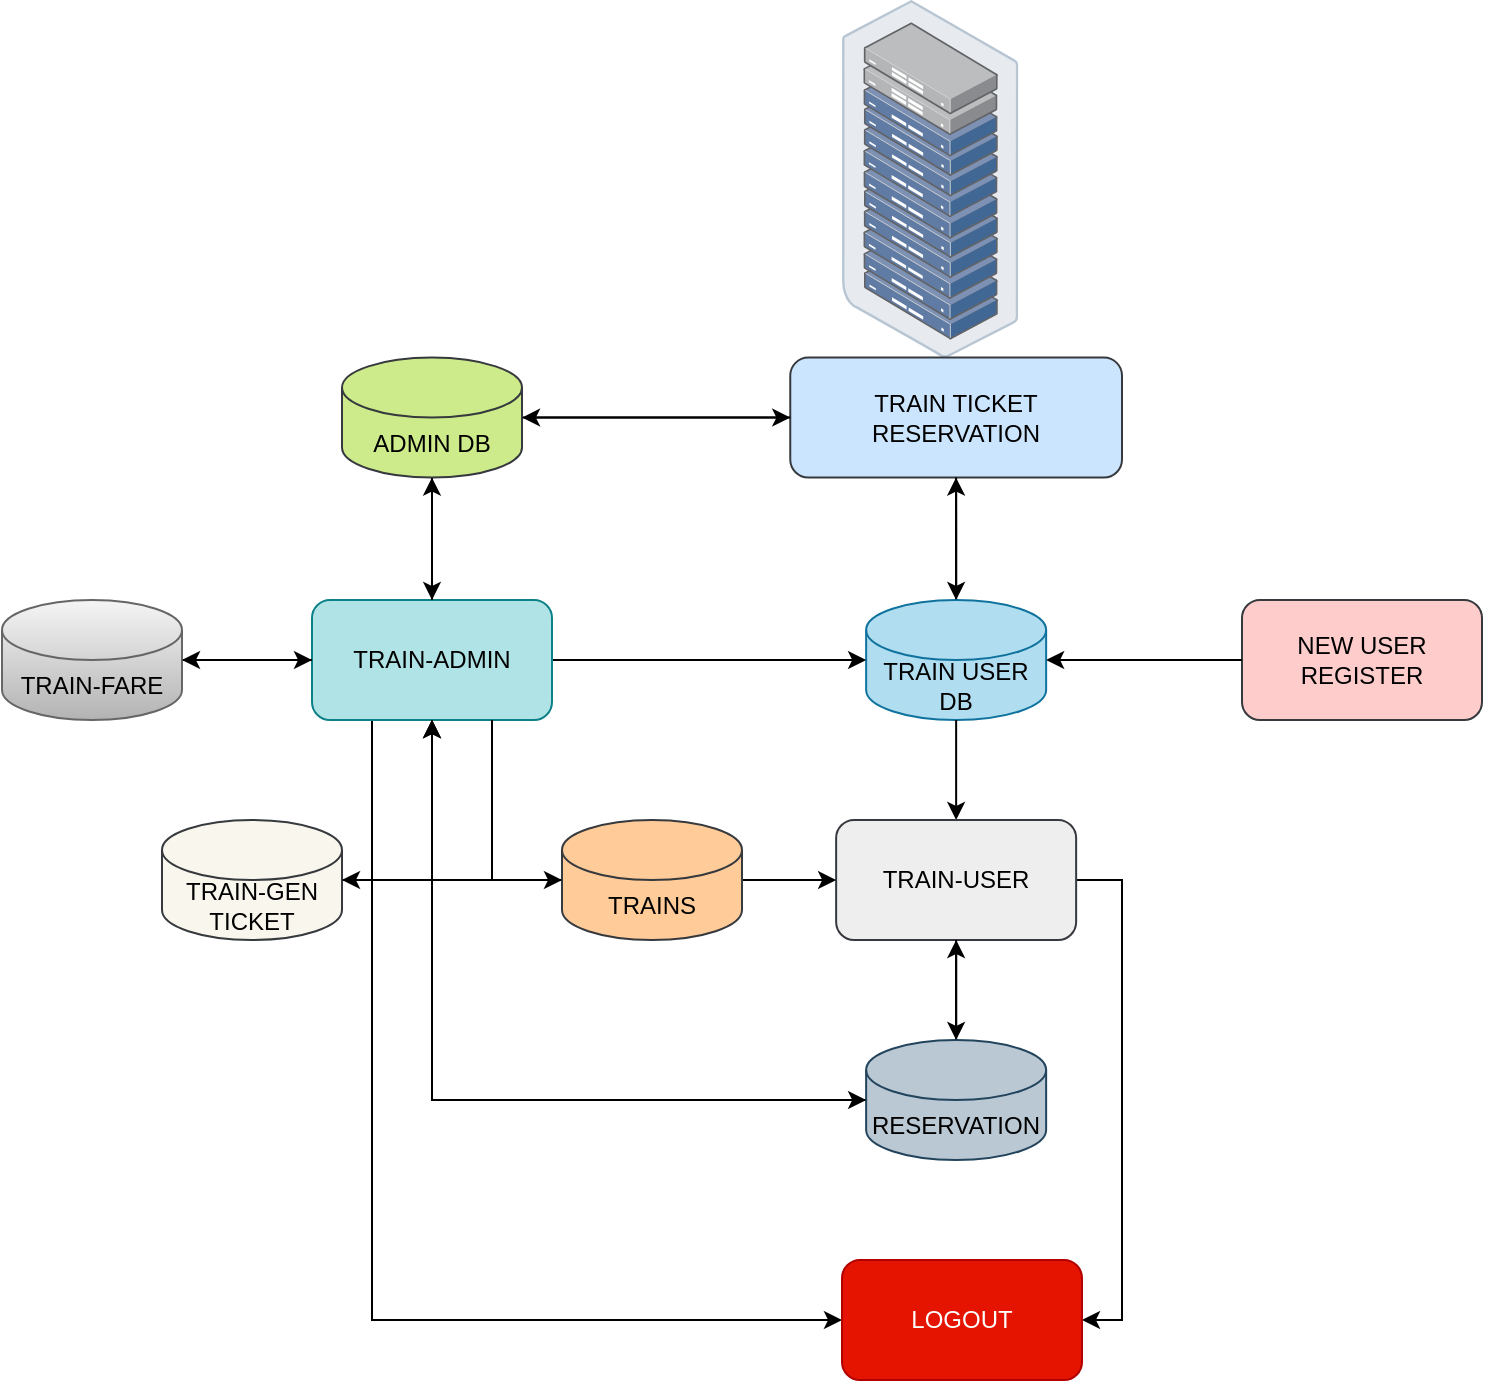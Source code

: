 <mxfile version="22.0.0" type="device">
  <diagram name="Page-1" id="IcYI93ME0N--H37FZ3eT">
    <mxGraphModel dx="1886" dy="1626" grid="1" gridSize="10" guides="1" tooltips="1" connect="1" arrows="1" fold="1" page="1" pageScale="1" pageWidth="850" pageHeight="1100" math="0" shadow="0">
      <root>
        <mxCell id="0" />
        <mxCell id="1" parent="0" />
        <mxCell id="uQxzIOvWOeLOxxspnTJq-66" value="" style="image;points=[];aspect=fixed;html=1;align=center;shadow=0;dashed=0;image=img/lib/allied_telesis/storage/Datacenter_Server_Rack_ToR.svg;" parent="1" vertex="1">
          <mxGeometry x="100" y="-1070" width="88.2" height="178.8" as="geometry" />
        </mxCell>
        <mxCell id="uQxzIOvWOeLOxxspnTJq-67" value="TRAIN TICKET RESERVATION" style="rounded=1;whiteSpace=wrap;html=1;fillColor=#cce5ff;strokeColor=#36393d;" parent="1" vertex="1">
          <mxGeometry x="74.13" y="-891.2" width="165.87" height="60" as="geometry" />
        </mxCell>
        <mxCell id="uQxzIOvWOeLOxxspnTJq-69" style="edgeStyle=orthogonalEdgeStyle;rounded=0;orthogonalLoop=1;jettySize=auto;html=1;entryX=0;entryY=0.5;entryDx=0;entryDy=0;" parent="1" source="uQxzIOvWOeLOxxspnTJq-68" target="uQxzIOvWOeLOxxspnTJq-67" edge="1">
          <mxGeometry relative="1" as="geometry" />
        </mxCell>
        <mxCell id="uQxzIOvWOeLOxxspnTJq-78" style="edgeStyle=orthogonalEdgeStyle;rounded=0;orthogonalLoop=1;jettySize=auto;html=1;entryX=0.5;entryY=0;entryDx=0;entryDy=0;" parent="1" source="uQxzIOvWOeLOxxspnTJq-68" target="uQxzIOvWOeLOxxspnTJq-75" edge="1">
          <mxGeometry relative="1" as="geometry" />
        </mxCell>
        <mxCell id="uQxzIOvWOeLOxxspnTJq-68" value="ADMIN DB" style="shape=cylinder3;whiteSpace=wrap;html=1;boundedLbl=1;backgroundOutline=1;size=15;fillColor=#cdeb8b;strokeColor=#36393d;" parent="1" vertex="1">
          <mxGeometry x="-150" y="-891.2" width="90" height="60" as="geometry" />
        </mxCell>
        <mxCell id="uQxzIOvWOeLOxxspnTJq-70" style="edgeStyle=orthogonalEdgeStyle;rounded=0;orthogonalLoop=1;jettySize=auto;html=1;entryX=1;entryY=0.5;entryDx=0;entryDy=0;entryPerimeter=0;" parent="1" source="uQxzIOvWOeLOxxspnTJq-67" target="uQxzIOvWOeLOxxspnTJq-68" edge="1">
          <mxGeometry relative="1" as="geometry" />
        </mxCell>
        <mxCell id="uQxzIOvWOeLOxxspnTJq-73" style="edgeStyle=orthogonalEdgeStyle;rounded=0;orthogonalLoop=1;jettySize=auto;html=1;exitX=0.5;exitY=0;exitDx=0;exitDy=0;exitPerimeter=0;" parent="1" source="uQxzIOvWOeLOxxspnTJq-71" target="uQxzIOvWOeLOxxspnTJq-67" edge="1">
          <mxGeometry relative="1" as="geometry" />
        </mxCell>
        <mxCell id="uQxzIOvWOeLOxxspnTJq-71" value="TRAIN USER DB" style="shape=cylinder3;whiteSpace=wrap;html=1;boundedLbl=1;backgroundOutline=1;size=15;fillColor=#b1ddf0;strokeColor=#10739e;" parent="1" vertex="1">
          <mxGeometry x="112.07" y="-770" width="90" height="60" as="geometry" />
        </mxCell>
        <mxCell id="uQxzIOvWOeLOxxspnTJq-74" style="edgeStyle=orthogonalEdgeStyle;rounded=0;orthogonalLoop=1;jettySize=auto;html=1;entryX=0.5;entryY=0;entryDx=0;entryDy=0;entryPerimeter=0;" parent="1" source="uQxzIOvWOeLOxxspnTJq-67" target="uQxzIOvWOeLOxxspnTJq-71" edge="1">
          <mxGeometry relative="1" as="geometry" />
        </mxCell>
        <mxCell id="uQxzIOvWOeLOxxspnTJq-79" style="edgeStyle=orthogonalEdgeStyle;rounded=0;orthogonalLoop=1;jettySize=auto;html=1;" parent="1" source="uQxzIOvWOeLOxxspnTJq-75" target="uQxzIOvWOeLOxxspnTJq-71" edge="1">
          <mxGeometry relative="1" as="geometry" />
        </mxCell>
        <mxCell id="uQxzIOvWOeLOxxspnTJq-116" style="edgeStyle=orthogonalEdgeStyle;rounded=0;orthogonalLoop=1;jettySize=auto;html=1;exitX=0.25;exitY=1;exitDx=0;exitDy=0;entryX=0;entryY=0.5;entryDx=0;entryDy=0;" parent="1" source="uQxzIOvWOeLOxxspnTJq-75" target="uQxzIOvWOeLOxxspnTJq-112" edge="1">
          <mxGeometry relative="1" as="geometry" />
        </mxCell>
        <mxCell id="uQxzIOvWOeLOxxspnTJq-75" value="TRAIN-ADMIN" style="rounded=1;whiteSpace=wrap;html=1;fillColor=#b0e3e6;strokeColor=#0e8088;" parent="1" vertex="1">
          <mxGeometry x="-165" y="-770" width="120" height="60" as="geometry" />
        </mxCell>
        <mxCell id="uQxzIOvWOeLOxxspnTJq-77" style="edgeStyle=orthogonalEdgeStyle;rounded=0;orthogonalLoop=1;jettySize=auto;html=1;exitX=0.5;exitY=0;exitDx=0;exitDy=0;entryX=0.5;entryY=1;entryDx=0;entryDy=0;entryPerimeter=0;" parent="1" source="uQxzIOvWOeLOxxspnTJq-75" target="uQxzIOvWOeLOxxspnTJq-68" edge="1">
          <mxGeometry relative="1" as="geometry" />
        </mxCell>
        <mxCell id="uQxzIOvWOeLOxxspnTJq-83" value="" style="edgeStyle=orthogonalEdgeStyle;rounded=0;orthogonalLoop=1;jettySize=auto;html=1;" parent="1" source="uQxzIOvWOeLOxxspnTJq-71" target="uQxzIOvWOeLOxxspnTJq-82" edge="1">
          <mxGeometry relative="1" as="geometry">
            <mxPoint x="157" y="-710" as="sourcePoint" />
            <mxPoint x="157.07" y="-630" as="targetPoint" />
          </mxGeometry>
        </mxCell>
        <mxCell id="tYu_Px5KhP06TrvpOT4I-1" style="edgeStyle=orthogonalEdgeStyle;rounded=0;orthogonalLoop=1;jettySize=auto;html=1;exitX=1;exitY=0.5;exitDx=0;exitDy=0;entryX=1;entryY=0.5;entryDx=0;entryDy=0;" edge="1" parent="1" source="uQxzIOvWOeLOxxspnTJq-82" target="uQxzIOvWOeLOxxspnTJq-112">
          <mxGeometry relative="1" as="geometry" />
        </mxCell>
        <mxCell id="uQxzIOvWOeLOxxspnTJq-82" value="TRAIN-USER" style="rounded=1;whiteSpace=wrap;html=1;fillColor=#eeeeee;strokeColor=#36393d;" parent="1" vertex="1">
          <mxGeometry x="97.07" y="-660" width="120" height="60" as="geometry" />
        </mxCell>
        <mxCell id="uQxzIOvWOeLOxxspnTJq-86" style="edgeStyle=orthogonalEdgeStyle;rounded=0;orthogonalLoop=1;jettySize=auto;html=1;entryX=0.5;entryY=1;entryDx=0;entryDy=0;" parent="1" source="uQxzIOvWOeLOxxspnTJq-84" target="uQxzIOvWOeLOxxspnTJq-82" edge="1">
          <mxGeometry relative="1" as="geometry" />
        </mxCell>
        <mxCell id="uQxzIOvWOeLOxxspnTJq-90" style="edgeStyle=orthogonalEdgeStyle;rounded=0;orthogonalLoop=1;jettySize=auto;html=1;exitX=0;exitY=0.5;exitDx=0;exitDy=0;exitPerimeter=0;entryX=0.5;entryY=1;entryDx=0;entryDy=0;" parent="1" source="uQxzIOvWOeLOxxspnTJq-84" target="uQxzIOvWOeLOxxspnTJq-75" edge="1">
          <mxGeometry relative="1" as="geometry" />
        </mxCell>
        <mxCell id="uQxzIOvWOeLOxxspnTJq-84" value="RESERVATION" style="shape=cylinder3;whiteSpace=wrap;html=1;boundedLbl=1;backgroundOutline=1;size=15;fillColor=#bac8d3;strokeColor=#23445d;" parent="1" vertex="1">
          <mxGeometry x="112.07" y="-550" width="90" height="60" as="geometry" />
        </mxCell>
        <mxCell id="uQxzIOvWOeLOxxspnTJq-85" style="edgeStyle=orthogonalEdgeStyle;rounded=0;orthogonalLoop=1;jettySize=auto;html=1;exitX=0.5;exitY=1;exitDx=0;exitDy=0;entryX=0.5;entryY=0;entryDx=0;entryDy=0;entryPerimeter=0;" parent="1" source="uQxzIOvWOeLOxxspnTJq-82" target="uQxzIOvWOeLOxxspnTJq-84" edge="1">
          <mxGeometry relative="1" as="geometry" />
        </mxCell>
        <mxCell id="uQxzIOvWOeLOxxspnTJq-89" style="edgeStyle=orthogonalEdgeStyle;rounded=0;orthogonalLoop=1;jettySize=auto;html=1;exitX=0.5;exitY=1;exitDx=0;exitDy=0;entryX=0;entryY=0.5;entryDx=0;entryDy=0;entryPerimeter=0;" parent="1" source="uQxzIOvWOeLOxxspnTJq-75" target="uQxzIOvWOeLOxxspnTJq-84" edge="1">
          <mxGeometry relative="1" as="geometry" />
        </mxCell>
        <mxCell id="uQxzIOvWOeLOxxspnTJq-93" style="edgeStyle=orthogonalEdgeStyle;rounded=0;orthogonalLoop=1;jettySize=auto;html=1;exitX=1;exitY=0.5;exitDx=0;exitDy=0;exitPerimeter=0;entryX=0;entryY=0.5;entryDx=0;entryDy=0;" parent="1" source="uQxzIOvWOeLOxxspnTJq-91" target="uQxzIOvWOeLOxxspnTJq-82" edge="1">
          <mxGeometry relative="1" as="geometry" />
        </mxCell>
        <mxCell id="uQxzIOvWOeLOxxspnTJq-96" style="edgeStyle=orthogonalEdgeStyle;rounded=0;orthogonalLoop=1;jettySize=auto;html=1;exitX=0;exitY=0.5;exitDx=0;exitDy=0;exitPerimeter=0;entryX=0.5;entryY=1;entryDx=0;entryDy=0;" parent="1" source="uQxzIOvWOeLOxxspnTJq-91" target="uQxzIOvWOeLOxxspnTJq-75" edge="1">
          <mxGeometry relative="1" as="geometry" />
        </mxCell>
        <mxCell id="uQxzIOvWOeLOxxspnTJq-91" value="TRAINS" style="shape=cylinder3;whiteSpace=wrap;html=1;boundedLbl=1;backgroundOutline=1;size=15;fillColor=#ffcc99;strokeColor=#36393d;" parent="1" vertex="1">
          <mxGeometry x="-40" y="-660" width="90" height="60" as="geometry" />
        </mxCell>
        <mxCell id="uQxzIOvWOeLOxxspnTJq-98" style="edgeStyle=orthogonalEdgeStyle;rounded=0;orthogonalLoop=1;jettySize=auto;html=1;exitX=0.75;exitY=1;exitDx=0;exitDy=0;entryX=0;entryY=0.5;entryDx=0;entryDy=0;entryPerimeter=0;" parent="1" source="uQxzIOvWOeLOxxspnTJq-75" target="uQxzIOvWOeLOxxspnTJq-91" edge="1">
          <mxGeometry relative="1" as="geometry" />
        </mxCell>
        <mxCell id="uQxzIOvWOeLOxxspnTJq-103" style="edgeStyle=orthogonalEdgeStyle;rounded=0;orthogonalLoop=1;jettySize=auto;html=1;exitX=1;exitY=0.5;exitDx=0;exitDy=0;exitPerimeter=0;entryX=0;entryY=0.5;entryDx=0;entryDy=0;" parent="1" source="uQxzIOvWOeLOxxspnTJq-100" target="uQxzIOvWOeLOxxspnTJq-75" edge="1">
          <mxGeometry relative="1" as="geometry" />
        </mxCell>
        <mxCell id="uQxzIOvWOeLOxxspnTJq-100" value="TRAIN-FARE" style="shape=cylinder3;whiteSpace=wrap;html=1;boundedLbl=1;backgroundOutline=1;size=15;fillColor=#f5f5f5;strokeColor=#666666;gradientColor=#b3b3b3;" parent="1" vertex="1">
          <mxGeometry x="-320" y="-770" width="90" height="60" as="geometry" />
        </mxCell>
        <mxCell id="uQxzIOvWOeLOxxspnTJq-105" style="edgeStyle=orthogonalEdgeStyle;rounded=0;orthogonalLoop=1;jettySize=auto;html=1;entryX=1;entryY=0.5;entryDx=0;entryDy=0;entryPerimeter=0;" parent="1" source="uQxzIOvWOeLOxxspnTJq-75" target="uQxzIOvWOeLOxxspnTJq-100" edge="1">
          <mxGeometry relative="1" as="geometry" />
        </mxCell>
        <mxCell id="uQxzIOvWOeLOxxspnTJq-106" value="NEW USER REGISTER" style="rounded=1;whiteSpace=wrap;html=1;fillColor=#ffcccc;strokeColor=#36393d;" parent="1" vertex="1">
          <mxGeometry x="300" y="-770" width="120" height="60" as="geometry" />
        </mxCell>
        <mxCell id="uQxzIOvWOeLOxxspnTJq-107" style="edgeStyle=orthogonalEdgeStyle;rounded=0;orthogonalLoop=1;jettySize=auto;html=1;exitX=0;exitY=0.5;exitDx=0;exitDy=0;entryX=1;entryY=0.5;entryDx=0;entryDy=0;entryPerimeter=0;" parent="1" source="uQxzIOvWOeLOxxspnTJq-106" target="uQxzIOvWOeLOxxspnTJq-71" edge="1">
          <mxGeometry relative="1" as="geometry" />
        </mxCell>
        <mxCell id="uQxzIOvWOeLOxxspnTJq-109" style="edgeStyle=orthogonalEdgeStyle;rounded=0;orthogonalLoop=1;jettySize=auto;html=1;exitX=1;exitY=0.5;exitDx=0;exitDy=0;exitPerimeter=0;entryX=0.5;entryY=1;entryDx=0;entryDy=0;" parent="1" source="uQxzIOvWOeLOxxspnTJq-108" target="uQxzIOvWOeLOxxspnTJq-75" edge="1">
          <mxGeometry relative="1" as="geometry" />
        </mxCell>
        <mxCell id="uQxzIOvWOeLOxxspnTJq-108" value="TRAIN-GEN TICKET" style="shape=cylinder3;whiteSpace=wrap;html=1;boundedLbl=1;backgroundOutline=1;size=15;fillColor=#f9f7ed;strokeColor=#36393d;" parent="1" vertex="1">
          <mxGeometry x="-240" y="-660" width="90" height="60" as="geometry" />
        </mxCell>
        <mxCell id="uQxzIOvWOeLOxxspnTJq-110" style="edgeStyle=orthogonalEdgeStyle;rounded=0;orthogonalLoop=1;jettySize=auto;html=1;entryX=1;entryY=0.5;entryDx=0;entryDy=0;entryPerimeter=0;" parent="1" source="uQxzIOvWOeLOxxspnTJq-75" target="uQxzIOvWOeLOxxspnTJq-108" edge="1">
          <mxGeometry relative="1" as="geometry" />
        </mxCell>
        <mxCell id="uQxzIOvWOeLOxxspnTJq-112" value="LOGOUT" style="rounded=1;whiteSpace=wrap;html=1;fillColor=#e51400;strokeColor=#B20000;fontColor=#ffffff;" parent="1" vertex="1">
          <mxGeometry x="100" y="-440" width="120" height="60" as="geometry" />
        </mxCell>
      </root>
    </mxGraphModel>
  </diagram>
</mxfile>
